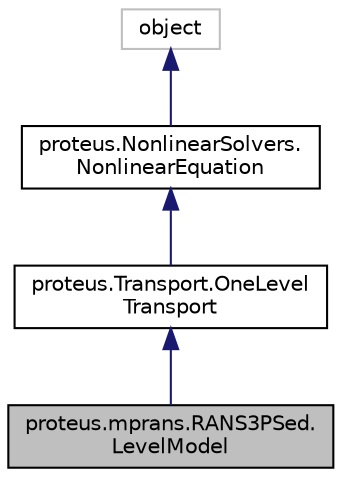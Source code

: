 digraph "proteus.mprans.RANS3PSed.LevelModel"
{
 // LATEX_PDF_SIZE
  edge [fontname="Helvetica",fontsize="10",labelfontname="Helvetica",labelfontsize="10"];
  node [fontname="Helvetica",fontsize="10",shape=record];
  Node1 [label="proteus.mprans.RANS3PSed.\lLevelModel",height=0.2,width=0.4,color="black", fillcolor="grey75", style="filled", fontcolor="black",tooltip=" "];
  Node2 -> Node1 [dir="back",color="midnightblue",fontsize="10",style="solid",fontname="Helvetica"];
  Node2 [label="proteus.Transport.OneLevel\lTransport",height=0.2,width=0.4,color="black", fillcolor="white", style="filled",URL="$classproteus_1_1Transport_1_1OneLevelTransport.html",tooltip=" "];
  Node3 -> Node2 [dir="back",color="midnightblue",fontsize="10",style="solid",fontname="Helvetica"];
  Node3 [label="proteus.NonlinearSolvers.\lNonlinearEquation",height=0.2,width=0.4,color="black", fillcolor="white", style="filled",URL="$classproteus_1_1NonlinearSolvers_1_1NonlinearEquation.html",tooltip=" "];
  Node4 -> Node3 [dir="back",color="midnightblue",fontsize="10",style="solid",fontname="Helvetica"];
  Node4 [label="object",height=0.2,width=0.4,color="grey75", fillcolor="white", style="filled",tooltip=" "];
}
